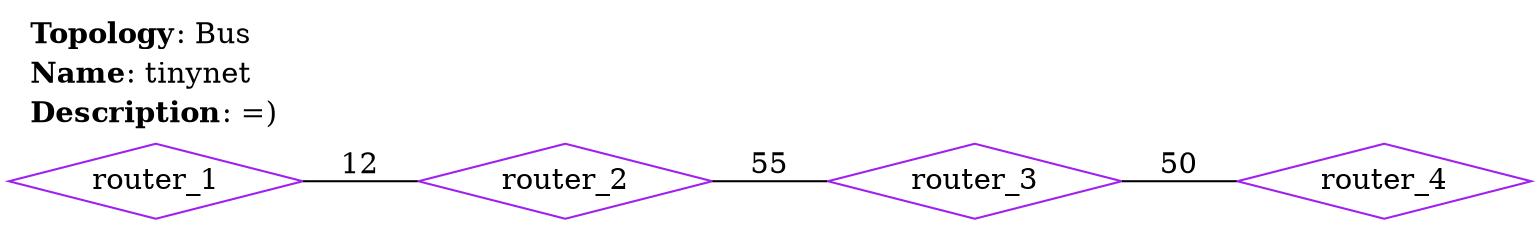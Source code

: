 graph tinynet {
    rankdir=LR;
    labelloc=top;
    labeljust=left;
    label=<
    <TABLE BORDER="0" CELLBORDER="0" CELLSPACING="0">
        <TR><TD ALIGN="LEFT"><B>Topology</B>: Bus</TD></TR>
        <TR><TD ALIGN="LEFT"><B>Name</B>: tinynet</TD></TR>
        <TR><TD ALIGN="LEFT"><B>Description</B>: =)</TD></TR>
    </TABLE>
    >;
    "router_1" [shape=diamond, color=purple, label="router_1"];
    "router_2" [shape=diamond, color=purple, label="router_2"];
    "router_3" [shape=diamond, color=purple, label="router_3"];
    "router_4" [shape=diamond, color=purple, label="router_4"];
    "router_1" -- "router_2" [label="12"];
    "router_2" -- "router_3" [label="55"];
    "router_3" -- "router_4" [label="50"];
}
